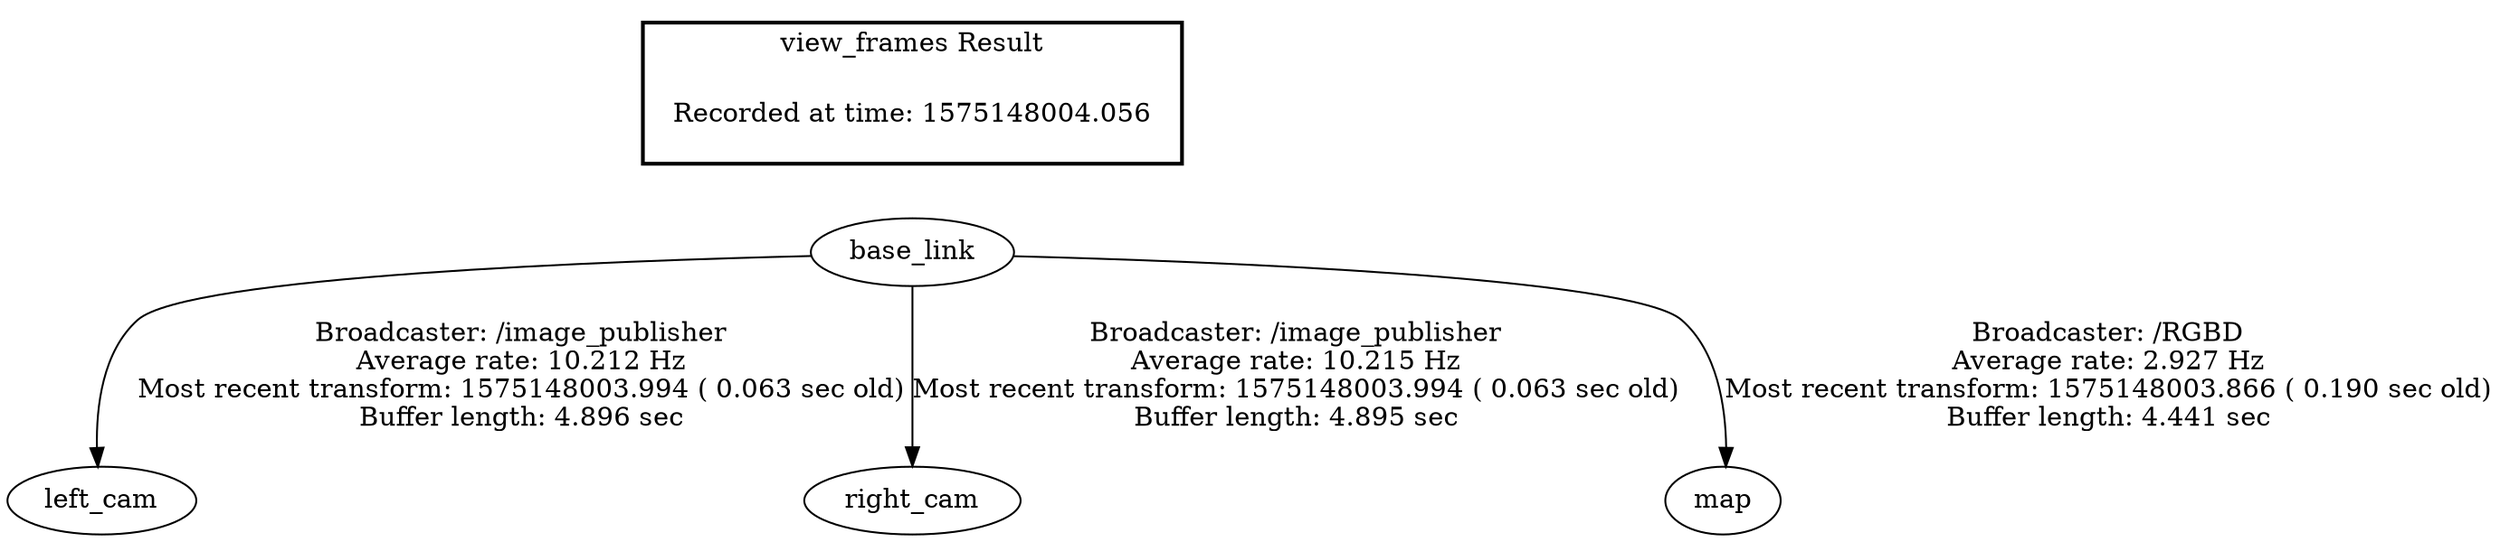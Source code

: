 digraph G {
"base_link" -> "left_cam"[label="Broadcaster: /image_publisher\nAverage rate: 10.212 Hz\nMost recent transform: 1575148003.994 ( 0.063 sec old)\nBuffer length: 4.896 sec\n"];
"base_link" -> "right_cam"[label="Broadcaster: /image_publisher\nAverage rate: 10.215 Hz\nMost recent transform: 1575148003.994 ( 0.063 sec old)\nBuffer length: 4.895 sec\n"];
"base_link" -> "map"[label="Broadcaster: /RGBD\nAverage rate: 2.927 Hz\nMost recent transform: 1575148003.866 ( 0.190 sec old)\nBuffer length: 4.441 sec\n"];
edge [style=invis];
 subgraph cluster_legend { style=bold; color=black; label ="view_frames Result";
"Recorded at time: 1575148004.056"[ shape=plaintext ] ;
 }->"base_link";
}